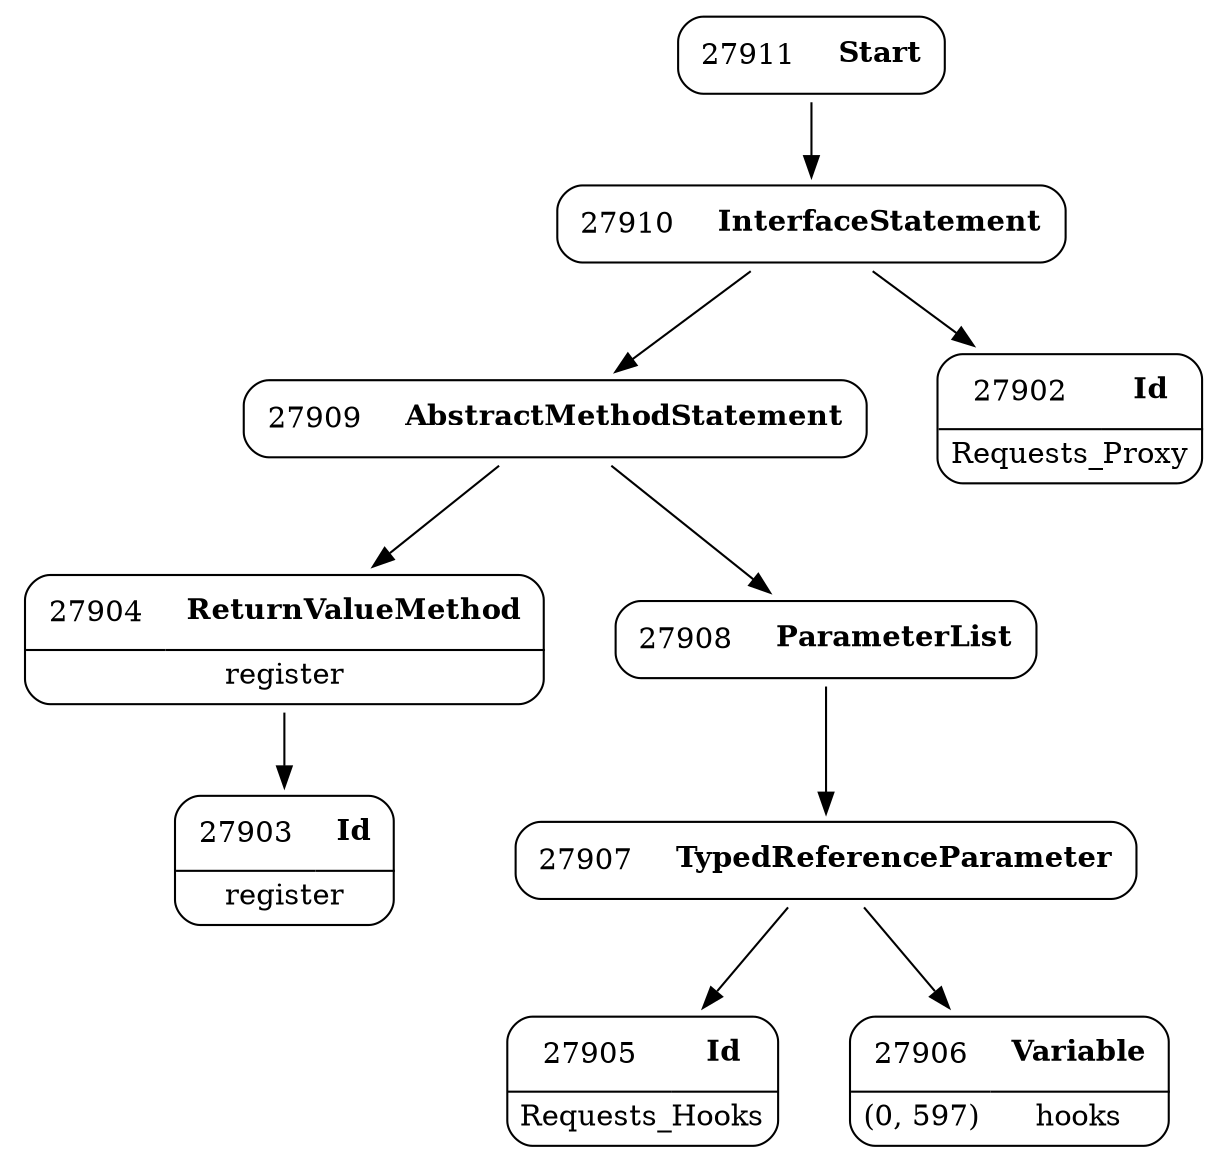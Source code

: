 digraph ast {
node [shape=none];
27904 [label=<<TABLE border='1' cellspacing='0' cellpadding='10' style='rounded' ><TR><TD border='0'>27904</TD><TD border='0'><B>ReturnValueMethod</B></TD></TR><HR/><TR><TD border='0' cellpadding='5' colspan='2'>register</TD></TR></TABLE>>];
27904 -> 27903 [weight=2];
27905 [label=<<TABLE border='1' cellspacing='0' cellpadding='10' style='rounded' ><TR><TD border='0'>27905</TD><TD border='0'><B>Id</B></TD></TR><HR/><TR><TD border='0' cellpadding='5' colspan='2'>Requests_Hooks</TD></TR></TABLE>>];
27906 [label=<<TABLE border='1' cellspacing='0' cellpadding='10' style='rounded' ><TR><TD border='0'>27906</TD><TD border='0'><B>Variable</B></TD></TR><HR/><TR><TD border='0' cellpadding='5'>(0, 597)</TD><TD border='0' cellpadding='5'>hooks</TD></TR></TABLE>>];
27907 [label=<<TABLE border='1' cellspacing='0' cellpadding='10' style='rounded' ><TR><TD border='0'>27907</TD><TD border='0'><B>TypedReferenceParameter</B></TD></TR></TABLE>>];
27907 -> 27905 [weight=2];
27907 -> 27906 [weight=2];
27908 [label=<<TABLE border='1' cellspacing='0' cellpadding='10' style='rounded' ><TR><TD border='0'>27908</TD><TD border='0'><B>ParameterList</B></TD></TR></TABLE>>];
27908 -> 27907 [weight=2];
27909 [label=<<TABLE border='1' cellspacing='0' cellpadding='10' style='rounded' ><TR><TD border='0'>27909</TD><TD border='0'><B>AbstractMethodStatement</B></TD></TR></TABLE>>];
27909 -> 27904 [weight=2];
27909 -> 27908 [weight=2];
27910 [label=<<TABLE border='1' cellspacing='0' cellpadding='10' style='rounded' ><TR><TD border='0'>27910</TD><TD border='0'><B>InterfaceStatement</B></TD></TR></TABLE>>];
27910 -> 27902 [weight=2];
27910 -> 27909 [weight=2];
27911 [label=<<TABLE border='1' cellspacing='0' cellpadding='10' style='rounded' ><TR><TD border='0'>27911</TD><TD border='0'><B>Start</B></TD></TR></TABLE>>];
27911 -> 27910 [weight=2];
27902 [label=<<TABLE border='1' cellspacing='0' cellpadding='10' style='rounded' ><TR><TD border='0'>27902</TD><TD border='0'><B>Id</B></TD></TR><HR/><TR><TD border='0' cellpadding='5' colspan='2'>Requests_Proxy</TD></TR></TABLE>>];
27903 [label=<<TABLE border='1' cellspacing='0' cellpadding='10' style='rounded' ><TR><TD border='0'>27903</TD><TD border='0'><B>Id</B></TD></TR><HR/><TR><TD border='0' cellpadding='5' colspan='2'>register</TD></TR></TABLE>>];
}
